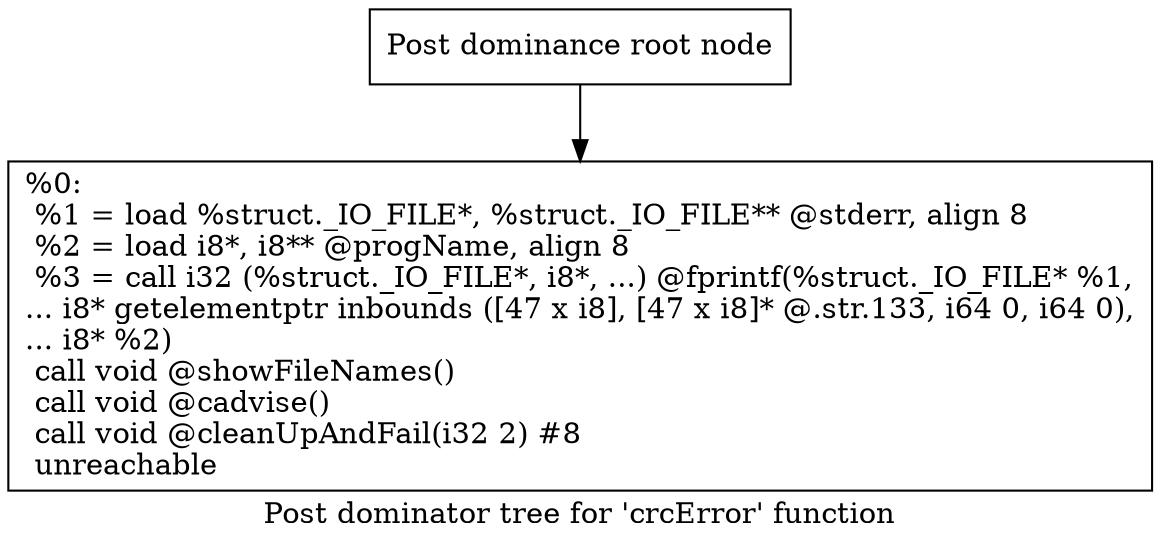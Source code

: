 digraph "Post dominator tree for 'crcError' function" {
	label="Post dominator tree for 'crcError' function";

	Node0x14e93e0 [shape=record,label="{Post dominance root node}"];
	Node0x14e93e0 -> Node0x1526e50;
	Node0x1526e50 [shape=record,label="{%0:\l  %1 = load %struct._IO_FILE*, %struct._IO_FILE** @stderr, align 8\l  %2 = load i8*, i8** @progName, align 8\l  %3 = call i32 (%struct._IO_FILE*, i8*, ...) @fprintf(%struct._IO_FILE* %1,\l... i8* getelementptr inbounds ([47 x i8], [47 x i8]* @.str.133, i64 0, i64 0),\l... i8* %2)\l  call void @showFileNames()\l  call void @cadvise()\l  call void @cleanUpAndFail(i32 2) #8\l  unreachable\l}"];
}
